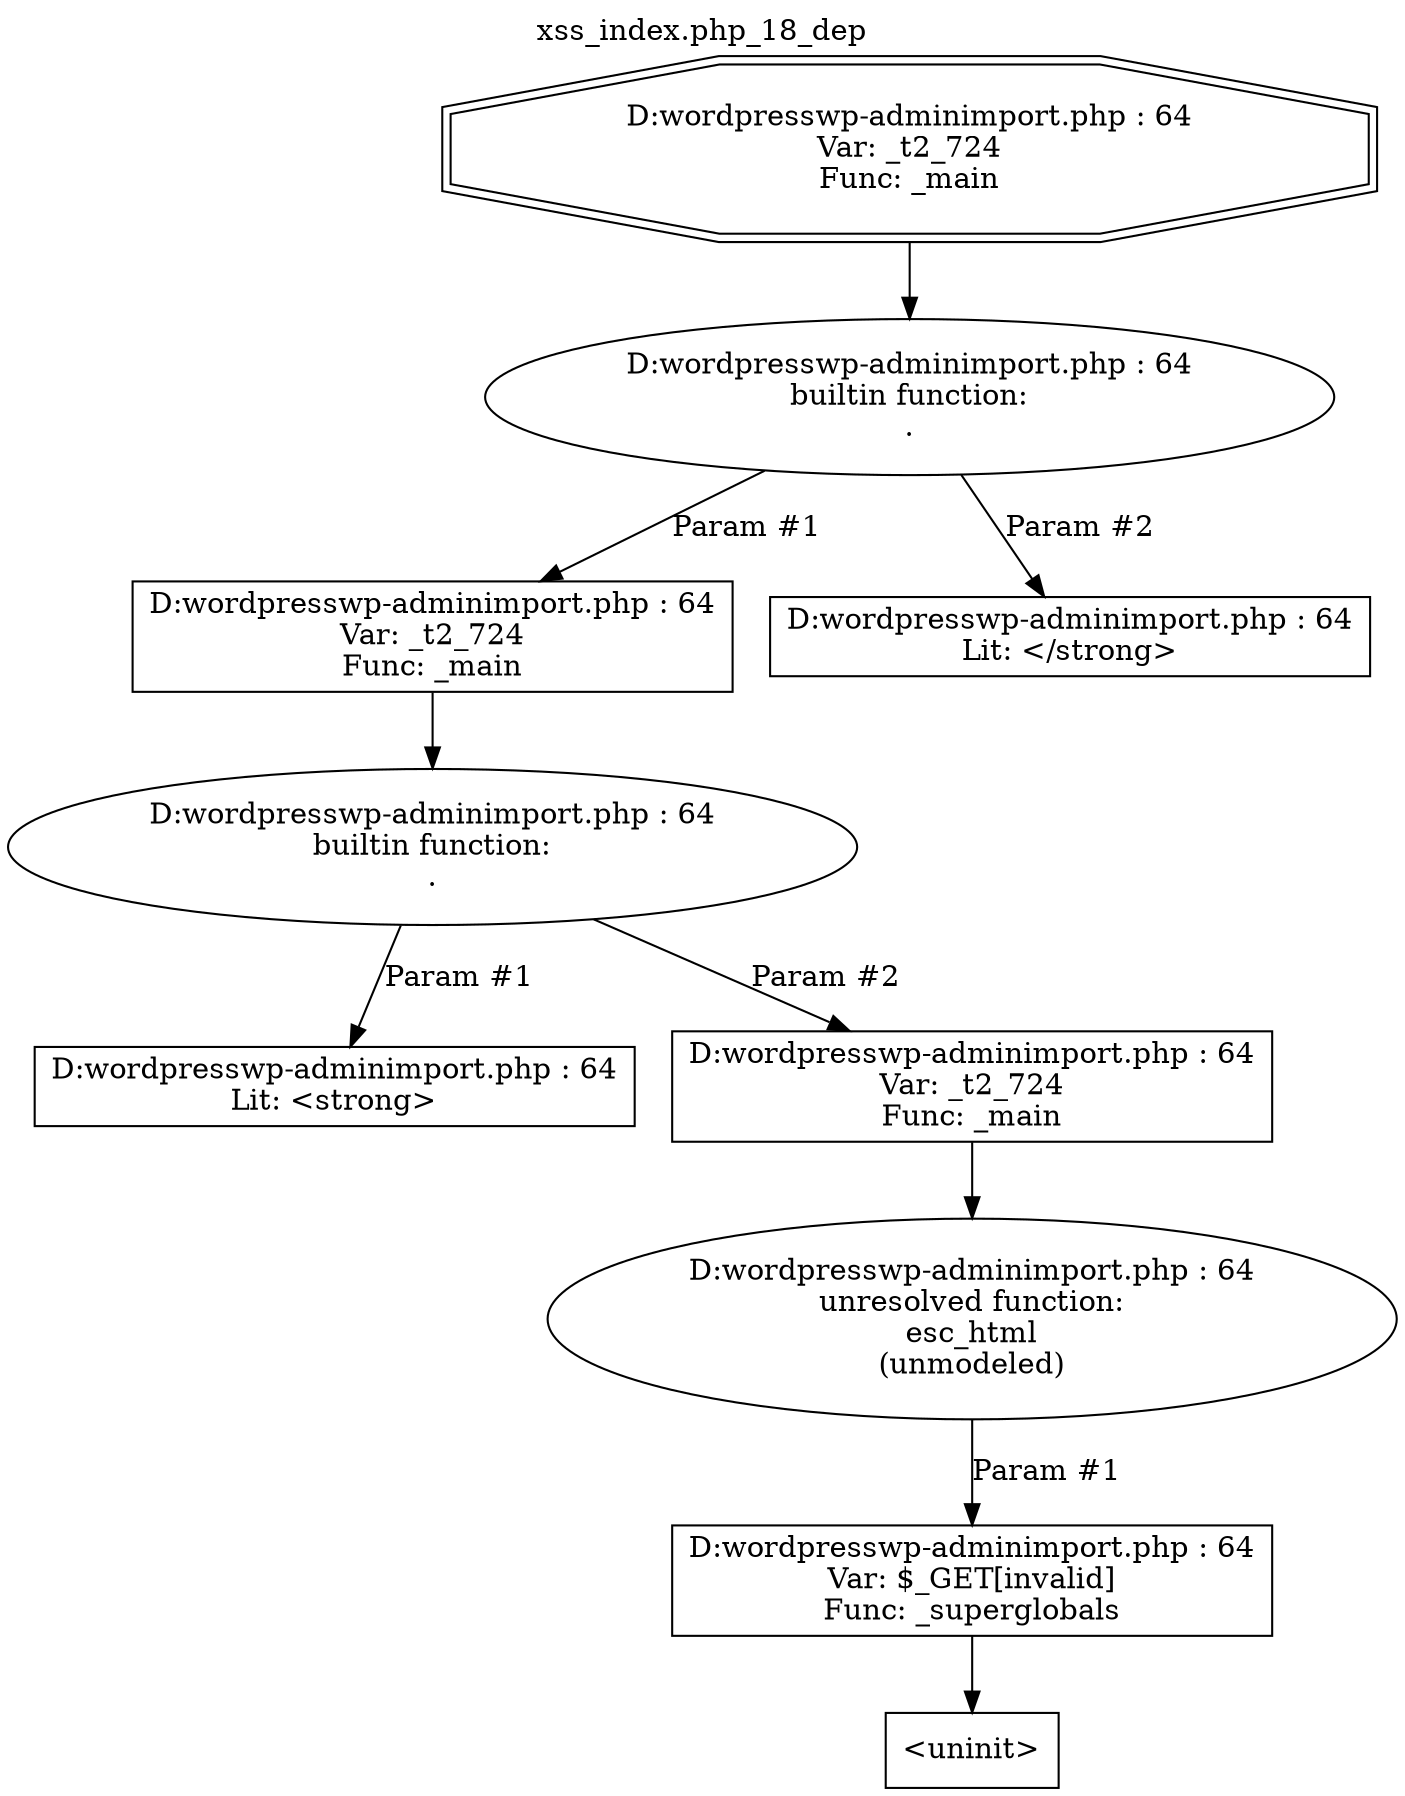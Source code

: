 digraph cfg {
  label="xss_index.php_18_dep";
  labelloc=t;
  n1 [shape=doubleoctagon, label="D:\wordpress\wp-admin\import.php : 64\nVar: _t2_724\nFunc: _main\n"];
  n2 [shape=ellipse, label="D:\wordpress\wp-admin\import.php : 64\nbuiltin function:\n.\n"];
  n3 [shape=box, label="D:\wordpress\wp-admin\import.php : 64\nVar: _t2_724\nFunc: _main\n"];
  n4 [shape=ellipse, label="D:\wordpress\wp-admin\import.php : 64\nbuiltin function:\n.\n"];
  n5 [shape=box, label="D:\wordpress\wp-admin\import.php : 64\nLit: <strong>\n"];
  n6 [shape=box, label="D:\wordpress\wp-admin\import.php : 64\nVar: _t2_724\nFunc: _main\n"];
  n7 [shape=ellipse, label="D:\wordpress\wp-admin\import.php : 64\nunresolved function:\nesc_html\n(unmodeled)\n"];
  n8 [shape=box, label="D:\wordpress\wp-admin\import.php : 64\nVar: $_GET[invalid]\nFunc: _superglobals\n"];
  n9 [shape=box, label="<uninit>"];
  n10 [shape=box, label="D:\wordpress\wp-admin\import.php : 64\nLit: </strong>\n"];
  n1 -> n2;
  n3 -> n4;
  n4 -> n5[label="Param #1"];
  n4 -> n6[label="Param #2"];
  n6 -> n7;
  n8 -> n9;
  n7 -> n8[label="Param #1"];
  n2 -> n3[label="Param #1"];
  n2 -> n10[label="Param #2"];
}
